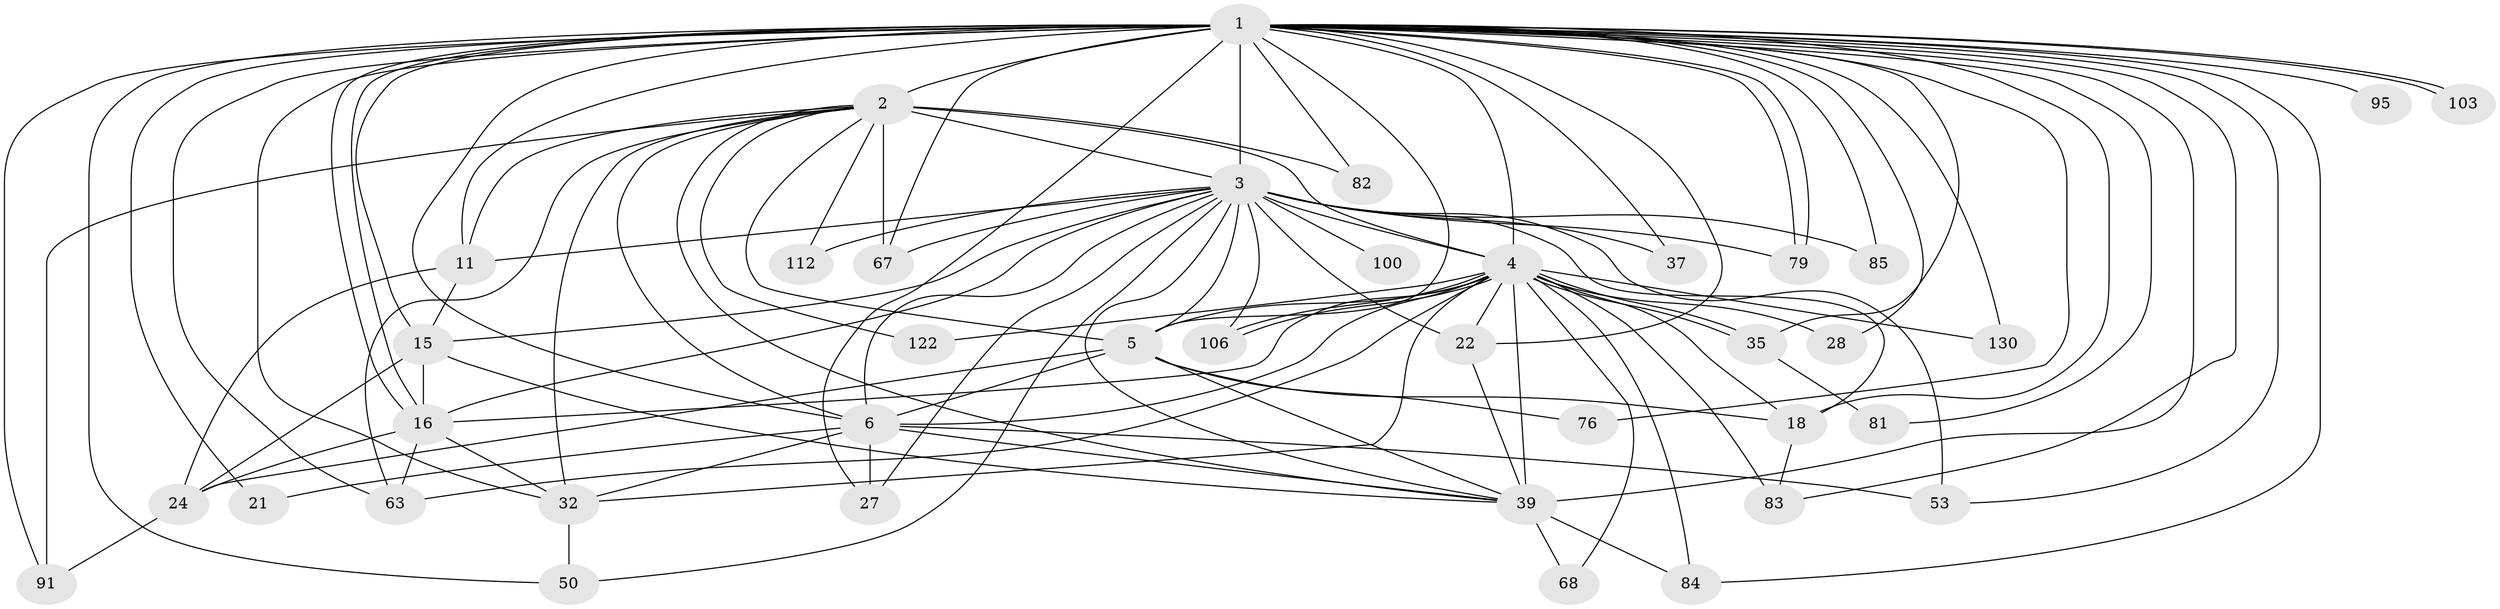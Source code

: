 // original degree distribution, {37: 0.007575757575757576, 21: 0.007575757575757576, 19: 0.007575757575757576, 32: 0.007575757575757576, 13: 0.007575757575757576, 14: 0.022727272727272728, 23: 0.007575757575757576, 20: 0.007575757575757576, 16: 0.007575757575757576, 22: 0.007575757575757576, 6: 0.03787878787878788, 5: 0.06060606060606061, 2: 0.5606060606060606, 7: 0.007575757575757576, 3: 0.18181818181818182, 8: 0.007575757575757576, 4: 0.05303030303030303}
// Generated by graph-tools (version 1.1) at 2025/17/03/04/25 18:17:25]
// undirected, 39 vertices, 110 edges
graph export_dot {
graph [start="1"]
  node [color=gray90,style=filled];
  1 [super="+70+8"];
  2;
  3 [super="+7+69+10+23+54+52+75"];
  4;
  5;
  6;
  11 [super="+45+34"];
  15 [super="+29+87"];
  16 [super="+19+20"];
  18 [super="+115+61+73"];
  21 [super="+43"];
  22 [super="+94"];
  24;
  27;
  28;
  32 [super="+116+46"];
  35 [super="+111+119+71+88"];
  37;
  39 [super="+47+92+59"];
  50 [super="+109"];
  53 [super="+72"];
  63 [super="+93"];
  67 [super="+113+97"];
  68;
  76;
  79 [super="+104"];
  81;
  82;
  83 [super="+128"];
  84;
  85;
  91 [super="+125"];
  95;
  100;
  103;
  106 [super="+117"];
  112;
  122;
  130;
  1 -- 2 [weight=3];
  1 -- 3 [weight=23];
  1 -- 4 [weight=5];
  1 -- 5 [weight=3];
  1 -- 6 [weight=3];
  1 -- 11 [weight=3];
  1 -- 16 [weight=3];
  1 -- 16;
  1 -- 18 [weight=2];
  1 -- 21 [weight=2];
  1 -- 28;
  1 -- 37;
  1 -- 50;
  1 -- 63;
  1 -- 76;
  1 -- 79;
  1 -- 79;
  1 -- 83;
  1 -- 85;
  1 -- 95 [weight=2];
  1 -- 103;
  1 -- 103;
  1 -- 130;
  1 -- 67 [weight=2];
  1 -- 15 [weight=3];
  1 -- 81 [weight=2];
  1 -- 82;
  1 -- 84;
  1 -- 22;
  1 -- 91;
  1 -- 27;
  1 -- 32;
  1 -- 35 [weight=2];
  1 -- 39 [weight=7];
  1 -- 53;
  2 -- 3 [weight=6];
  2 -- 4;
  2 -- 5;
  2 -- 6;
  2 -- 32;
  2 -- 63;
  2 -- 67;
  2 -- 82;
  2 -- 91;
  2 -- 112;
  2 -- 122;
  2 -- 39;
  2 -- 11;
  3 -- 4 [weight=4];
  3 -- 5 [weight=3];
  3 -- 6 [weight=3];
  3 -- 50;
  3 -- 18;
  3 -- 39 [weight=2];
  3 -- 67;
  3 -- 15 [weight=4];
  3 -- 85;
  3 -- 22;
  3 -- 100 [weight=2];
  3 -- 112;
  3 -- 53;
  3 -- 37;
  3 -- 11;
  3 -- 79;
  3 -- 27;
  3 -- 106;
  3 -- 16 [weight=2];
  4 -- 5;
  4 -- 6;
  4 -- 18;
  4 -- 22;
  4 -- 28;
  4 -- 32;
  4 -- 35 [weight=2];
  4 -- 35;
  4 -- 68;
  4 -- 83 [weight=2];
  4 -- 84;
  4 -- 106;
  4 -- 106;
  4 -- 122;
  4 -- 130;
  4 -- 39 [weight=3];
  4 -- 16;
  4 -- 63;
  5 -- 6;
  5 -- 24;
  5 -- 76;
  5 -- 18;
  5 -- 39;
  6 -- 21;
  6 -- 27;
  6 -- 39;
  6 -- 32;
  6 -- 53;
  11 -- 24;
  11 -- 15;
  15 -- 39;
  15 -- 24;
  15 -- 16 [weight=3];
  16 -- 24;
  16 -- 32;
  16 -- 63;
  18 -- 83;
  22 -- 39 [weight=2];
  24 -- 91;
  32 -- 50;
  35 -- 81;
  39 -- 68;
  39 -- 84;
}
